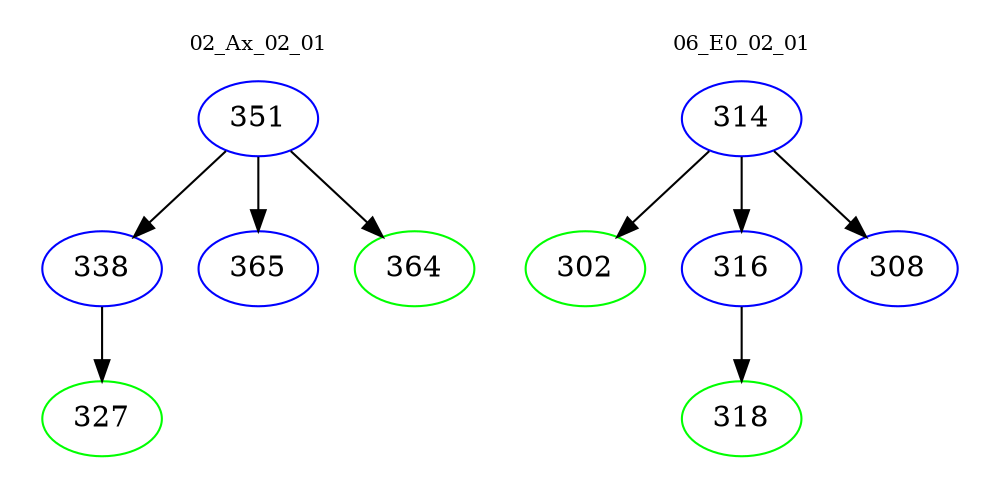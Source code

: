 digraph{
subgraph cluster_0 {
color = white
label = "02_Ax_02_01";
fontsize=10;
T0_351 [label="351", color="blue"]
T0_351 -> T0_338 [color="black"]
T0_338 [label="338", color="blue"]
T0_338 -> T0_327 [color="black"]
T0_327 [label="327", color="green"]
T0_351 -> T0_365 [color="black"]
T0_365 [label="365", color="blue"]
T0_351 -> T0_364 [color="black"]
T0_364 [label="364", color="green"]
}
subgraph cluster_1 {
color = white
label = "06_E0_02_01";
fontsize=10;
T1_314 [label="314", color="blue"]
T1_314 -> T1_302 [color="black"]
T1_302 [label="302", color="green"]
T1_314 -> T1_316 [color="black"]
T1_316 [label="316", color="blue"]
T1_316 -> T1_318 [color="black"]
T1_318 [label="318", color="green"]
T1_314 -> T1_308 [color="black"]
T1_308 [label="308", color="blue"]
}
}
